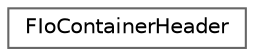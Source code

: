 digraph "Graphical Class Hierarchy"
{
 // INTERACTIVE_SVG=YES
 // LATEX_PDF_SIZE
  bgcolor="transparent";
  edge [fontname=Helvetica,fontsize=10,labelfontname=Helvetica,labelfontsize=10];
  node [fontname=Helvetica,fontsize=10,shape=box,height=0.2,width=0.4];
  rankdir="LR";
  Node0 [id="Node000000",label="FIoContainerHeader",height=0.2,width=0.4,color="grey40", fillcolor="white", style="filled",URL="$d7/df6/structFIoContainerHeader.html",tooltip=" "];
}
